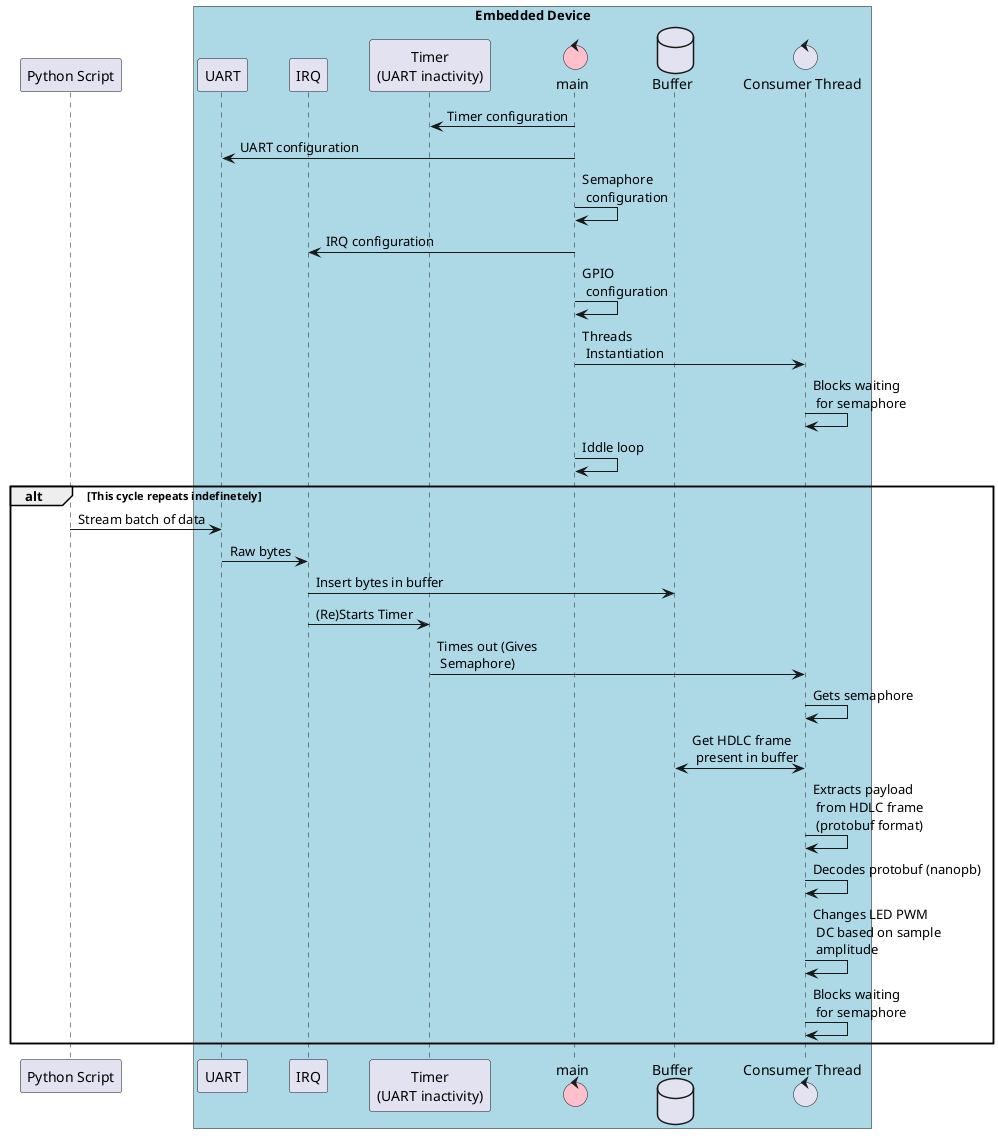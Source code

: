 @startuml System

participant "Python Script" as py

box "Embedded Device" #LightBlue
participant "UART" as uart
participant "IRQ" as irq
participant "Timer\n(UART inactivity)" as tim
control "main" as main #Pink
database "Buffer" as buf
control "Consumer Thread" as thr
end box


main -> tim : Timer configuration
main -> uart : UART configuration
main -> main : Semaphore \n configuration
main -> irq : IRQ configuration
main -> main : GPIO \n configuration
main -> thr : Threads \n Instantiation
thr -> thr : Blocks waiting \n for semaphore
main -> main : Iddle loop

alt This cycle repeats indefinetely
py -> uart : Stream batch of data
uart -> irq : Raw bytes
irq -> buf : Insert bytes in buffer
irq -> tim : (Re)Starts Timer

tim -> thr : Times out (Gives \n Semaphore)
thr -> thr : Gets semaphore
thr <-> buf : Get HDLC frame \n present in buffer
thr -> thr : Extracts payload \n from HDLC frame \n (protobuf format)
thr -> thr : Decodes protobuf (nanopb)
thr -> thr : Changes LED PWM \n DC based on sample \n amplitude
thr -> thr : Blocks waiting \n for semaphore
end

@enduml